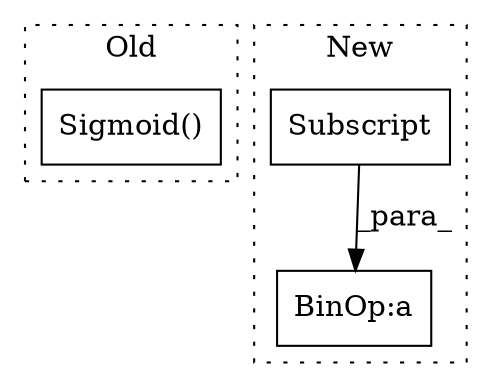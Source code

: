 digraph G {
subgraph cluster0 {
1 [label="Sigmoid()" a="75" s="1939" l="12" shape="box"];
label = "Old";
style="dotted";
}
subgraph cluster1 {
2 [label="Subscript" a="63" s="1129,0" l="15,0" shape="box"];
3 [label="BinOp:a" a="82" s="1144" l="3" shape="box"];
label = "New";
style="dotted";
}
2 -> 3 [label="_para_"];
}